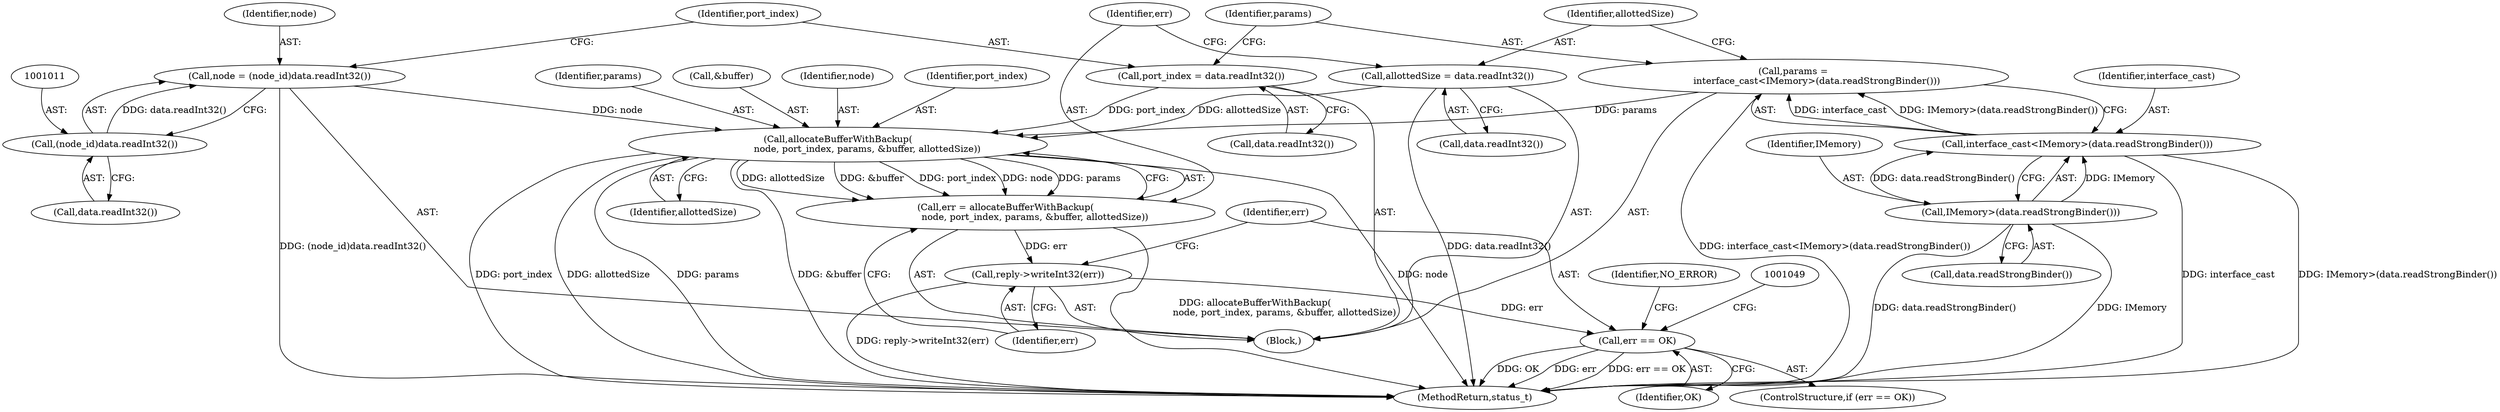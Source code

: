digraph "0_Android_8d87321b704cb3f88e8cae668937d001fd63d5e3@API" {
"1001033" [label="(Call,allocateBufferWithBackup(\n                    node, port_index, params, &buffer, allottedSize))"];
"1001008" [label="(Call,node = (node_id)data.readInt32())"];
"1001010" [label="(Call,(node_id)data.readInt32())"];
"1001014" [label="(Call,port_index = data.readInt32())"];
"1001018" [label="(Call,params =\n                interface_cast<IMemory>(data.readStrongBinder()))"];
"1001020" [label="(Call,interface_cast<IMemory>(data.readStrongBinder()))"];
"1001022" [label="(Call,IMemory>(data.readStrongBinder()))"];
"1001026" [label="(Call,allottedSize = data.readInt32())"];
"1001031" [label="(Call,err = allocateBufferWithBackup(\n                    node, port_index, params, &buffer, allottedSize))"];
"1001040" [label="(Call,reply->writeInt32(err))"];
"1001043" [label="(Call,err == OK)"];
"1001207" [label="(MethodReturn,status_t)"];
"1001014" [label="(Call,port_index = data.readInt32())"];
"1001027" [label="(Identifier,allottedSize)"];
"1001002" [label="(Block,)"];
"1001015" [label="(Identifier,port_index)"];
"1001021" [label="(Identifier,interface_cast)"];
"1001041" [label="(Identifier,err)"];
"1001039" [label="(Identifier,allottedSize)"];
"1001024" [label="(Call,data.readStrongBinder())"];
"1001042" [label="(ControlStructure,if (err == OK))"];
"1001033" [label="(Call,allocateBufferWithBackup(\n                    node, port_index, params, &buffer, allottedSize))"];
"1001044" [label="(Identifier,err)"];
"1001010" [label="(Call,(node_id)data.readInt32())"];
"1001018" [label="(Call,params =\n                interface_cast<IMemory>(data.readStrongBinder()))"];
"1001036" [label="(Identifier,params)"];
"1001040" [label="(Call,reply->writeInt32(err))"];
"1001037" [label="(Call,&buffer)"];
"1001045" [label="(Identifier,OK)"];
"1001016" [label="(Call,data.readInt32())"];
"1001034" [label="(Identifier,node)"];
"1001023" [label="(Identifier,IMemory)"];
"1001028" [label="(Call,data.readInt32())"];
"1001008" [label="(Call,node = (node_id)data.readInt32())"];
"1001032" [label="(Identifier,err)"];
"1001019" [label="(Identifier,params)"];
"1001012" [label="(Call,data.readInt32())"];
"1001020" [label="(Call,interface_cast<IMemory>(data.readStrongBinder()))"];
"1001043" [label="(Call,err == OK)"];
"1001009" [label="(Identifier,node)"];
"1001035" [label="(Identifier,port_index)"];
"1001031" [label="(Call,err = allocateBufferWithBackup(\n                    node, port_index, params, &buffer, allottedSize))"];
"1001052" [label="(Identifier,NO_ERROR)"];
"1001026" [label="(Call,allottedSize = data.readInt32())"];
"1001022" [label="(Call,IMemory>(data.readStrongBinder()))"];
"1001033" -> "1001031"  [label="AST: "];
"1001033" -> "1001039"  [label="CFG: "];
"1001034" -> "1001033"  [label="AST: "];
"1001035" -> "1001033"  [label="AST: "];
"1001036" -> "1001033"  [label="AST: "];
"1001037" -> "1001033"  [label="AST: "];
"1001039" -> "1001033"  [label="AST: "];
"1001031" -> "1001033"  [label="CFG: "];
"1001033" -> "1001207"  [label="DDG: params"];
"1001033" -> "1001207"  [label="DDG: port_index"];
"1001033" -> "1001207"  [label="DDG: &buffer"];
"1001033" -> "1001207"  [label="DDG: node"];
"1001033" -> "1001207"  [label="DDG: allottedSize"];
"1001033" -> "1001031"  [label="DDG: allottedSize"];
"1001033" -> "1001031"  [label="DDG: &buffer"];
"1001033" -> "1001031"  [label="DDG: port_index"];
"1001033" -> "1001031"  [label="DDG: node"];
"1001033" -> "1001031"  [label="DDG: params"];
"1001008" -> "1001033"  [label="DDG: node"];
"1001014" -> "1001033"  [label="DDG: port_index"];
"1001018" -> "1001033"  [label="DDG: params"];
"1001026" -> "1001033"  [label="DDG: allottedSize"];
"1001008" -> "1001002"  [label="AST: "];
"1001008" -> "1001010"  [label="CFG: "];
"1001009" -> "1001008"  [label="AST: "];
"1001010" -> "1001008"  [label="AST: "];
"1001015" -> "1001008"  [label="CFG: "];
"1001008" -> "1001207"  [label="DDG: (node_id)data.readInt32()"];
"1001010" -> "1001008"  [label="DDG: data.readInt32()"];
"1001010" -> "1001012"  [label="CFG: "];
"1001011" -> "1001010"  [label="AST: "];
"1001012" -> "1001010"  [label="AST: "];
"1001014" -> "1001002"  [label="AST: "];
"1001014" -> "1001016"  [label="CFG: "];
"1001015" -> "1001014"  [label="AST: "];
"1001016" -> "1001014"  [label="AST: "];
"1001019" -> "1001014"  [label="CFG: "];
"1001018" -> "1001002"  [label="AST: "];
"1001018" -> "1001020"  [label="CFG: "];
"1001019" -> "1001018"  [label="AST: "];
"1001020" -> "1001018"  [label="AST: "];
"1001027" -> "1001018"  [label="CFG: "];
"1001018" -> "1001207"  [label="DDG: interface_cast<IMemory>(data.readStrongBinder())"];
"1001020" -> "1001018"  [label="DDG: interface_cast"];
"1001020" -> "1001018"  [label="DDG: IMemory>(data.readStrongBinder())"];
"1001020" -> "1001022"  [label="CFG: "];
"1001021" -> "1001020"  [label="AST: "];
"1001022" -> "1001020"  [label="AST: "];
"1001020" -> "1001207"  [label="DDG: interface_cast"];
"1001020" -> "1001207"  [label="DDG: IMemory>(data.readStrongBinder())"];
"1001022" -> "1001020"  [label="DDG: IMemory"];
"1001022" -> "1001020"  [label="DDG: data.readStrongBinder()"];
"1001022" -> "1001024"  [label="CFG: "];
"1001023" -> "1001022"  [label="AST: "];
"1001024" -> "1001022"  [label="AST: "];
"1001022" -> "1001207"  [label="DDG: data.readStrongBinder()"];
"1001022" -> "1001207"  [label="DDG: IMemory"];
"1001026" -> "1001002"  [label="AST: "];
"1001026" -> "1001028"  [label="CFG: "];
"1001027" -> "1001026"  [label="AST: "];
"1001028" -> "1001026"  [label="AST: "];
"1001032" -> "1001026"  [label="CFG: "];
"1001026" -> "1001207"  [label="DDG: data.readInt32()"];
"1001031" -> "1001002"  [label="AST: "];
"1001032" -> "1001031"  [label="AST: "];
"1001041" -> "1001031"  [label="CFG: "];
"1001031" -> "1001207"  [label="DDG: allocateBufferWithBackup(\n                    node, port_index, params, &buffer, allottedSize)"];
"1001031" -> "1001040"  [label="DDG: err"];
"1001040" -> "1001002"  [label="AST: "];
"1001040" -> "1001041"  [label="CFG: "];
"1001041" -> "1001040"  [label="AST: "];
"1001044" -> "1001040"  [label="CFG: "];
"1001040" -> "1001207"  [label="DDG: reply->writeInt32(err)"];
"1001040" -> "1001043"  [label="DDG: err"];
"1001043" -> "1001042"  [label="AST: "];
"1001043" -> "1001045"  [label="CFG: "];
"1001044" -> "1001043"  [label="AST: "];
"1001045" -> "1001043"  [label="AST: "];
"1001049" -> "1001043"  [label="CFG: "];
"1001052" -> "1001043"  [label="CFG: "];
"1001043" -> "1001207"  [label="DDG: OK"];
"1001043" -> "1001207"  [label="DDG: err"];
"1001043" -> "1001207"  [label="DDG: err == OK"];
}

